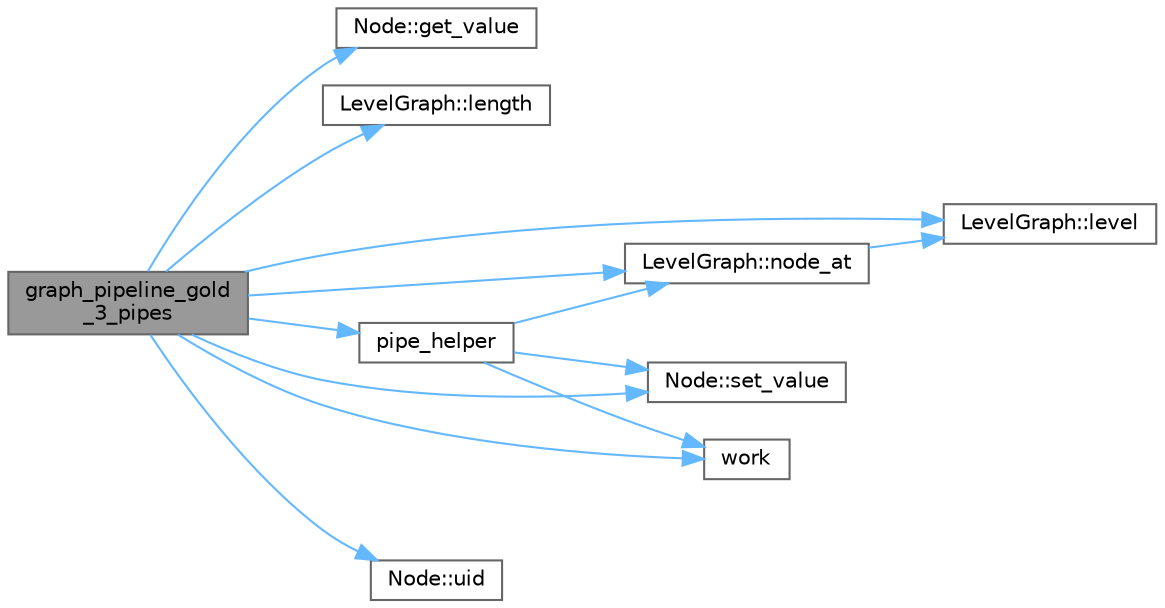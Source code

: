digraph "graph_pipeline_gold_3_pipes"
{
 // LATEX_PDF_SIZE
  bgcolor="transparent";
  edge [fontname=Helvetica,fontsize=10,labelfontname=Helvetica,labelfontsize=10];
  node [fontname=Helvetica,fontsize=10,shape=box,height=0.2,width=0.4];
  rankdir="LR";
  Node1 [id="Node000001",label="graph_pipeline_gold\l_3_pipes",height=0.2,width=0.4,color="gray40", fillcolor="grey60", style="filled", fontcolor="black",tooltip=" "];
  Node1 -> Node2 [id="edge13_Node000001_Node000002",color="steelblue1",style="solid",tooltip=" "];
  Node2 [id="Node000002",label="Node::get_value",height=0.2,width=0.4,color="grey40", fillcolor="white", style="filled",URL="$class_node.html#a087ff7aed656beb6aac57d89b53c1989",tooltip=" "];
  Node1 -> Node3 [id="edge14_Node000001_Node000003",color="steelblue1",style="solid",tooltip=" "];
  Node3 [id="Node000003",label="LevelGraph::length",height=0.2,width=0.4,color="grey40", fillcolor="white", style="filled",URL="$class_level_graph.html#a548488ad18c1808f87ed76156bdaf023",tooltip=" "];
  Node1 -> Node4 [id="edge15_Node000001_Node000004",color="steelblue1",style="solid",tooltip=" "];
  Node4 [id="Node000004",label="LevelGraph::level",height=0.2,width=0.4,color="grey40", fillcolor="white", style="filled",URL="$class_level_graph.html#adb06d9302ad46b9ca75aa3ddbefd8876",tooltip=" "];
  Node1 -> Node5 [id="edge16_Node000001_Node000005",color="steelblue1",style="solid",tooltip=" "];
  Node5 [id="Node000005",label="LevelGraph::node_at",height=0.2,width=0.4,color="grey40", fillcolor="white", style="filled",URL="$class_level_graph.html#a2024df3f45163948fcc3a5afb152e1dc",tooltip=" "];
  Node5 -> Node4 [id="edge17_Node000005_Node000004",color="steelblue1",style="solid",tooltip=" "];
  Node1 -> Node6 [id="edge18_Node000001_Node000006",color="steelblue1",style="solid",tooltip=" "];
  Node6 [id="Node000006",label="pipe_helper",height=0.2,width=0.4,color="grey40", fillcolor="white", style="filled",URL="$gold_8cpp.html#a73a66df6355f10f86b815ab83c07d4bc",tooltip=" "];
  Node6 -> Node5 [id="edge19_Node000006_Node000005",color="steelblue1",style="solid",tooltip=" "];
  Node6 -> Node7 [id="edge20_Node000006_Node000007",color="steelblue1",style="solid",tooltip=" "];
  Node7 [id="Node000007",label="Node::set_value",height=0.2,width=0.4,color="grey40", fillcolor="white", style="filled",URL="$class_node.html#a788f6f8240f05976cdfa4a4dda83add2",tooltip=" "];
  Node6 -> Node8 [id="edge21_Node000006_Node000008",color="steelblue1",style="solid",tooltip=" "];
  Node8 [id="Node000008",label="work",height=0.2,width=0.4,color="grey40", fillcolor="white", style="filled",URL="$graph__pipeline_2levelgraph_8hpp.html#a974702416f67274752dac351d6e73b30",tooltip=" "];
  Node1 -> Node7 [id="edge22_Node000001_Node000007",color="steelblue1",style="solid",tooltip=" "];
  Node1 -> Node9 [id="edge23_Node000001_Node000009",color="steelblue1",style="solid",tooltip=" "];
  Node9 [id="Node000009",label="Node::uid",height=0.2,width=0.4,color="grey40", fillcolor="white", style="filled",URL="$class_node.html#a0b8ae7cfa620c6c566c51ebfe78cb2bd",tooltip=" "];
  Node1 -> Node8 [id="edge24_Node000001_Node000008",color="steelblue1",style="solid",tooltip=" "];
}
